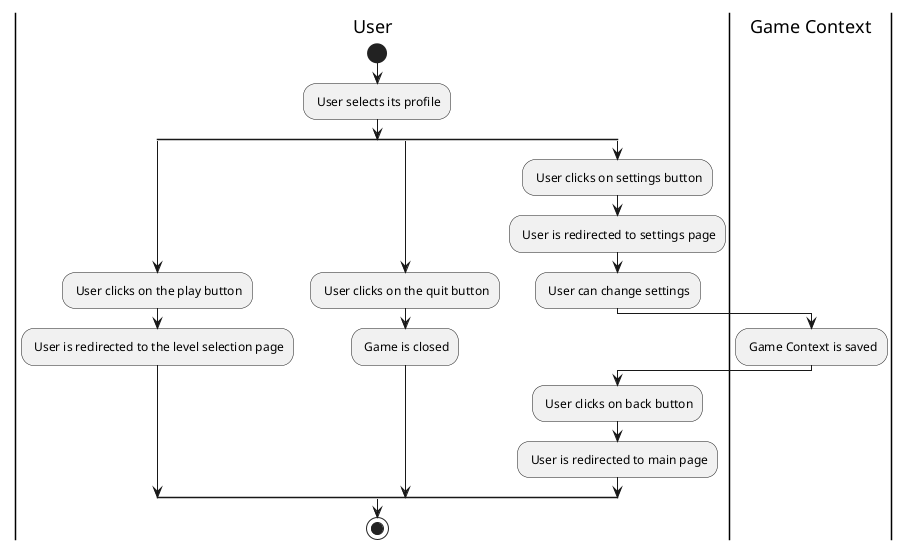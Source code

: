 @startuml main_menu_settings

|User|
|Game Context|

|User|
start

: User selects its profile;

split
: User clicks on the play button;
: User is redirected to the level selection page;

split again
: User clicks on the quit button;
: Game is closed;

split again
: User clicks on settings button;
: User is redirected to settings page;
: User can change settings;

|Game Context|
: Game Context is saved;

|User|
: User clicks on back button;
: User is redirected to main page;

end split

stop

@enduml